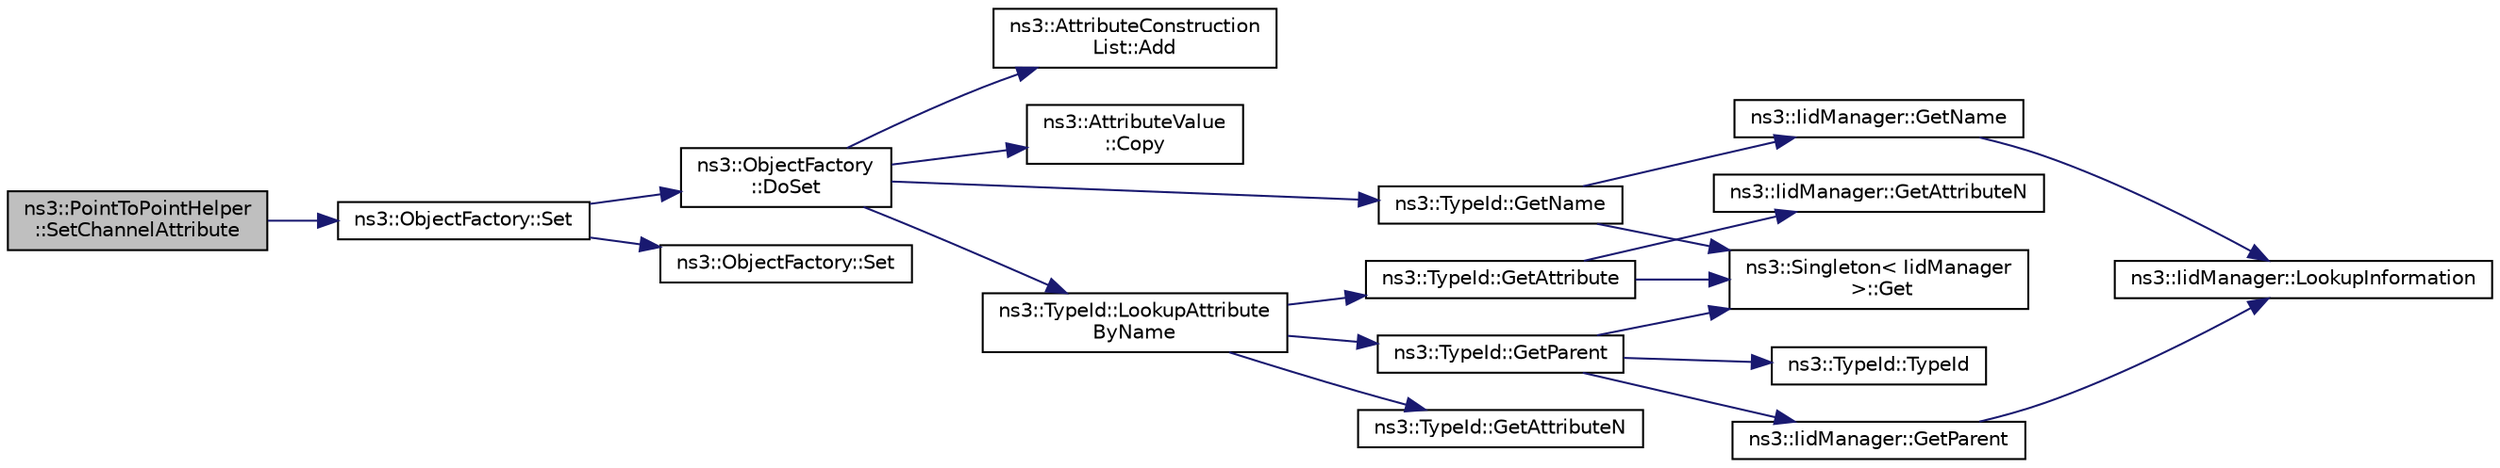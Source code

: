 digraph "ns3::PointToPointHelper::SetChannelAttribute"
{
 // LATEX_PDF_SIZE
  edge [fontname="Helvetica",fontsize="10",labelfontname="Helvetica",labelfontsize="10"];
  node [fontname="Helvetica",fontsize="10",shape=record];
  rankdir="LR";
  Node1 [label="ns3::PointToPointHelper\l::SetChannelAttribute",height=0.2,width=0.4,color="black", fillcolor="grey75", style="filled", fontcolor="black",tooltip="Set an attribute value to be propagated to each Channel created by the helper."];
  Node1 -> Node2 [color="midnightblue",fontsize="10",style="solid",fontname="Helvetica"];
  Node2 [label="ns3::ObjectFactory::Set",height=0.2,width=0.4,color="black", fillcolor="white", style="filled",URL="$classns3_1_1_object_factory.html#a3c9d5ed564f08ab4427e113bcc48e1d4",tooltip="Set an attribute to be set during construction."];
  Node2 -> Node3 [color="midnightblue",fontsize="10",style="solid",fontname="Helvetica"];
  Node3 [label="ns3::ObjectFactory\l::DoSet",height=0.2,width=0.4,color="black", fillcolor="white", style="filled",URL="$classns3_1_1_object_factory.html#aadb67a8cecc138001fd042e4960123f3",tooltip="Set an attribute to be set during construction."];
  Node3 -> Node4 [color="midnightblue",fontsize="10",style="solid",fontname="Helvetica"];
  Node4 [label="ns3::AttributeConstruction\lList::Add",height=0.2,width=0.4,color="black", fillcolor="white", style="filled",URL="$classns3_1_1_attribute_construction_list.html#a6f418bf1a2de8828ae99278c9d3facdd",tooltip="Add an Attribute to the list."];
  Node3 -> Node5 [color="midnightblue",fontsize="10",style="solid",fontname="Helvetica"];
  Node5 [label="ns3::AttributeValue\l::Copy",height=0.2,width=0.4,color="black", fillcolor="white", style="filled",URL="$classns3_1_1_attribute_value.html#ab316311212c334f6061c0fc8b5fb2625",tooltip=" "];
  Node3 -> Node6 [color="midnightblue",fontsize="10",style="solid",fontname="Helvetica"];
  Node6 [label="ns3::TypeId::GetName",height=0.2,width=0.4,color="black", fillcolor="white", style="filled",URL="$classns3_1_1_type_id.html#abc4965475a579c2afdc668d7a7d58374",tooltip="Get the name."];
  Node6 -> Node7 [color="midnightblue",fontsize="10",style="solid",fontname="Helvetica"];
  Node7 [label="ns3::Singleton\< IidManager\l \>::Get",height=0.2,width=0.4,color="black", fillcolor="white", style="filled",URL="$classns3_1_1_singleton.html#a80a2cd3c25a27ea72add7a9f7a141ffa",tooltip="Get a pointer to the singleton instance."];
  Node6 -> Node8 [color="midnightblue",fontsize="10",style="solid",fontname="Helvetica"];
  Node8 [label="ns3::IidManager::GetName",height=0.2,width=0.4,color="black", fillcolor="white", style="filled",URL="$classns3_1_1_iid_manager.html#a6658aaa8120efd885e98addb76a6f1d4",tooltip="Get the name of a type id."];
  Node8 -> Node9 [color="midnightblue",fontsize="10",style="solid",fontname="Helvetica"];
  Node9 [label="ns3::IidManager::LookupInformation",height=0.2,width=0.4,color="black", fillcolor="white", style="filled",URL="$classns3_1_1_iid_manager.html#a84af06b798b21fa700469a3ac5f65f3f",tooltip="Retrieve the information record for a type."];
  Node3 -> Node10 [color="midnightblue",fontsize="10",style="solid",fontname="Helvetica"];
  Node10 [label="ns3::TypeId::LookupAttribute\lByName",height=0.2,width=0.4,color="black", fillcolor="white", style="filled",URL="$classns3_1_1_type_id.html#ac93d12d22acdb179d34039511d6680e7",tooltip="Find an Attribute by name, retrieving the associated AttributeInformation."];
  Node10 -> Node11 [color="midnightblue",fontsize="10",style="solid",fontname="Helvetica"];
  Node11 [label="ns3::TypeId::GetAttribute",height=0.2,width=0.4,color="black", fillcolor="white", style="filled",URL="$classns3_1_1_type_id.html#a796434fa73c5e54a9a86f24144d13738",tooltip="Get Attribute information by index."];
  Node11 -> Node7 [color="midnightblue",fontsize="10",style="solid",fontname="Helvetica"];
  Node11 -> Node12 [color="midnightblue",fontsize="10",style="solid",fontname="Helvetica"];
  Node12 [label="ns3::IidManager::GetAttributeN",height=0.2,width=0.4,color="black", fillcolor="white", style="filled",URL="$classns3_1_1_iid_manager.html#a5420e8cc959a9a111eb6f1519583b49b",tooltip="Get the number of attributes."];
  Node10 -> Node13 [color="midnightblue",fontsize="10",style="solid",fontname="Helvetica"];
  Node13 [label="ns3::TypeId::GetAttributeN",height=0.2,width=0.4,color="black", fillcolor="white", style="filled",URL="$classns3_1_1_type_id.html#a1245644561332f12386451406295a8d8",tooltip="Get the number of attributes."];
  Node10 -> Node14 [color="midnightblue",fontsize="10",style="solid",fontname="Helvetica"];
  Node14 [label="ns3::TypeId::GetParent",height=0.2,width=0.4,color="black", fillcolor="white", style="filled",URL="$classns3_1_1_type_id.html#ab84f81aee52154af39a8668b59c89d63",tooltip="Get the parent of this TypeId."];
  Node14 -> Node15 [color="midnightblue",fontsize="10",style="solid",fontname="Helvetica"];
  Node15 [label="ns3::TypeId::TypeId",height=0.2,width=0.4,color="black", fillcolor="white", style="filled",URL="$classns3_1_1_type_id.html#ab76e26690f1af4f1cffa6a72245e8928",tooltip="Default constructor."];
  Node14 -> Node7 [color="midnightblue",fontsize="10",style="solid",fontname="Helvetica"];
  Node14 -> Node16 [color="midnightblue",fontsize="10",style="solid",fontname="Helvetica"];
  Node16 [label="ns3::IidManager::GetParent",height=0.2,width=0.4,color="black", fillcolor="white", style="filled",URL="$classns3_1_1_iid_manager.html#a26a0cf5d08e0e9d8ad1128b77599b1f5",tooltip="Get the parent of a type id."];
  Node16 -> Node9 [color="midnightblue",fontsize="10",style="solid",fontname="Helvetica"];
  Node2 -> Node17 [color="midnightblue",fontsize="10",style="solid",fontname="Helvetica"];
  Node17 [label="ns3::ObjectFactory::Set",height=0.2,width=0.4,color="black", fillcolor="white", style="filled",URL="$classns3_1_1_object_factory.html#a1326db5a97a5f238f859cee6df754029",tooltip="Base case to stop the recursion performed by the templated version of this method."];
}
